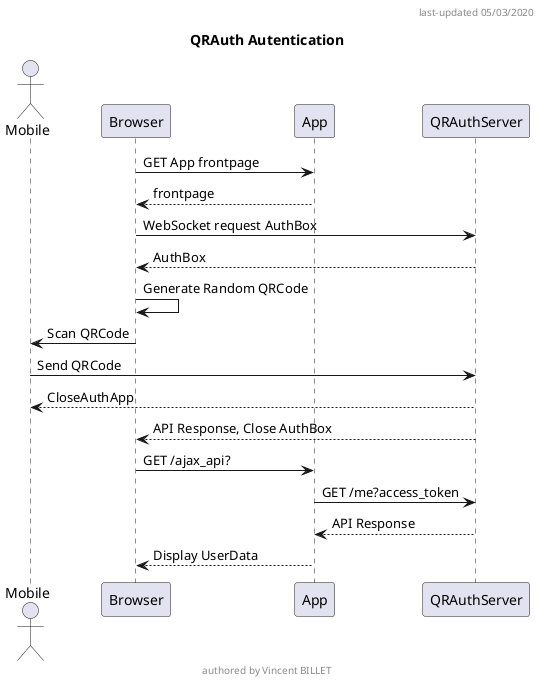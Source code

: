 @startuml QRAuth Autentication
header
last-updated 05/03/2020
end header
title
QRAuth Autentication
end title
footer
authored by Vincent BILLET
end footer

actor Mobile
Browser -> App: GET App frontpage
Browser <-- App: frontpage
Browser -> QRAuthServer: WebSocket request AuthBox
Browser <-- QRAuthServer: AuthBox
Browser -> Browser: Generate Random QRCode
Mobile <- Browser: Scan QRCode
Mobile -> QRAuthServer: Send QRCode
Mobile <-- QRAuthServer: CloseAuthApp
Browser <-- QRAuthServer: API Response, Close AuthBox
Browser -> App : GET /ajax_api?
App -> QRAuthServer : GET /me?access_token
App <-- QRAuthServer : API Response
Browser <-- App : Display UserData
@enduml